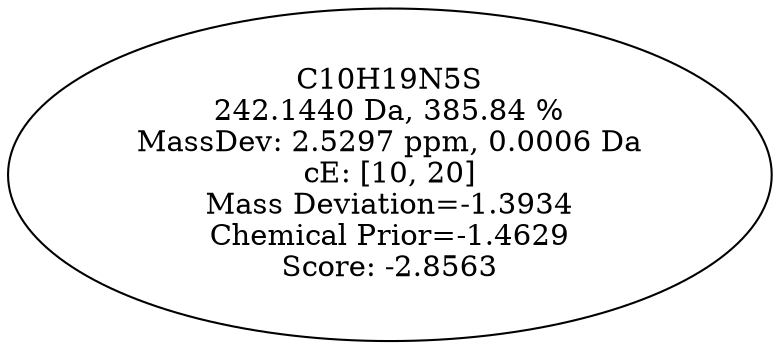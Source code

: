 strict digraph {
v1 [label="C10H19N5S\n242.1440 Da, 385.84 %\nMassDev: 2.5297 ppm, 0.0006 Da\ncE: [10, 20]\nMass Deviation=-1.3934\nChemical Prior=-1.4629\nScore: -2.8563"];
}